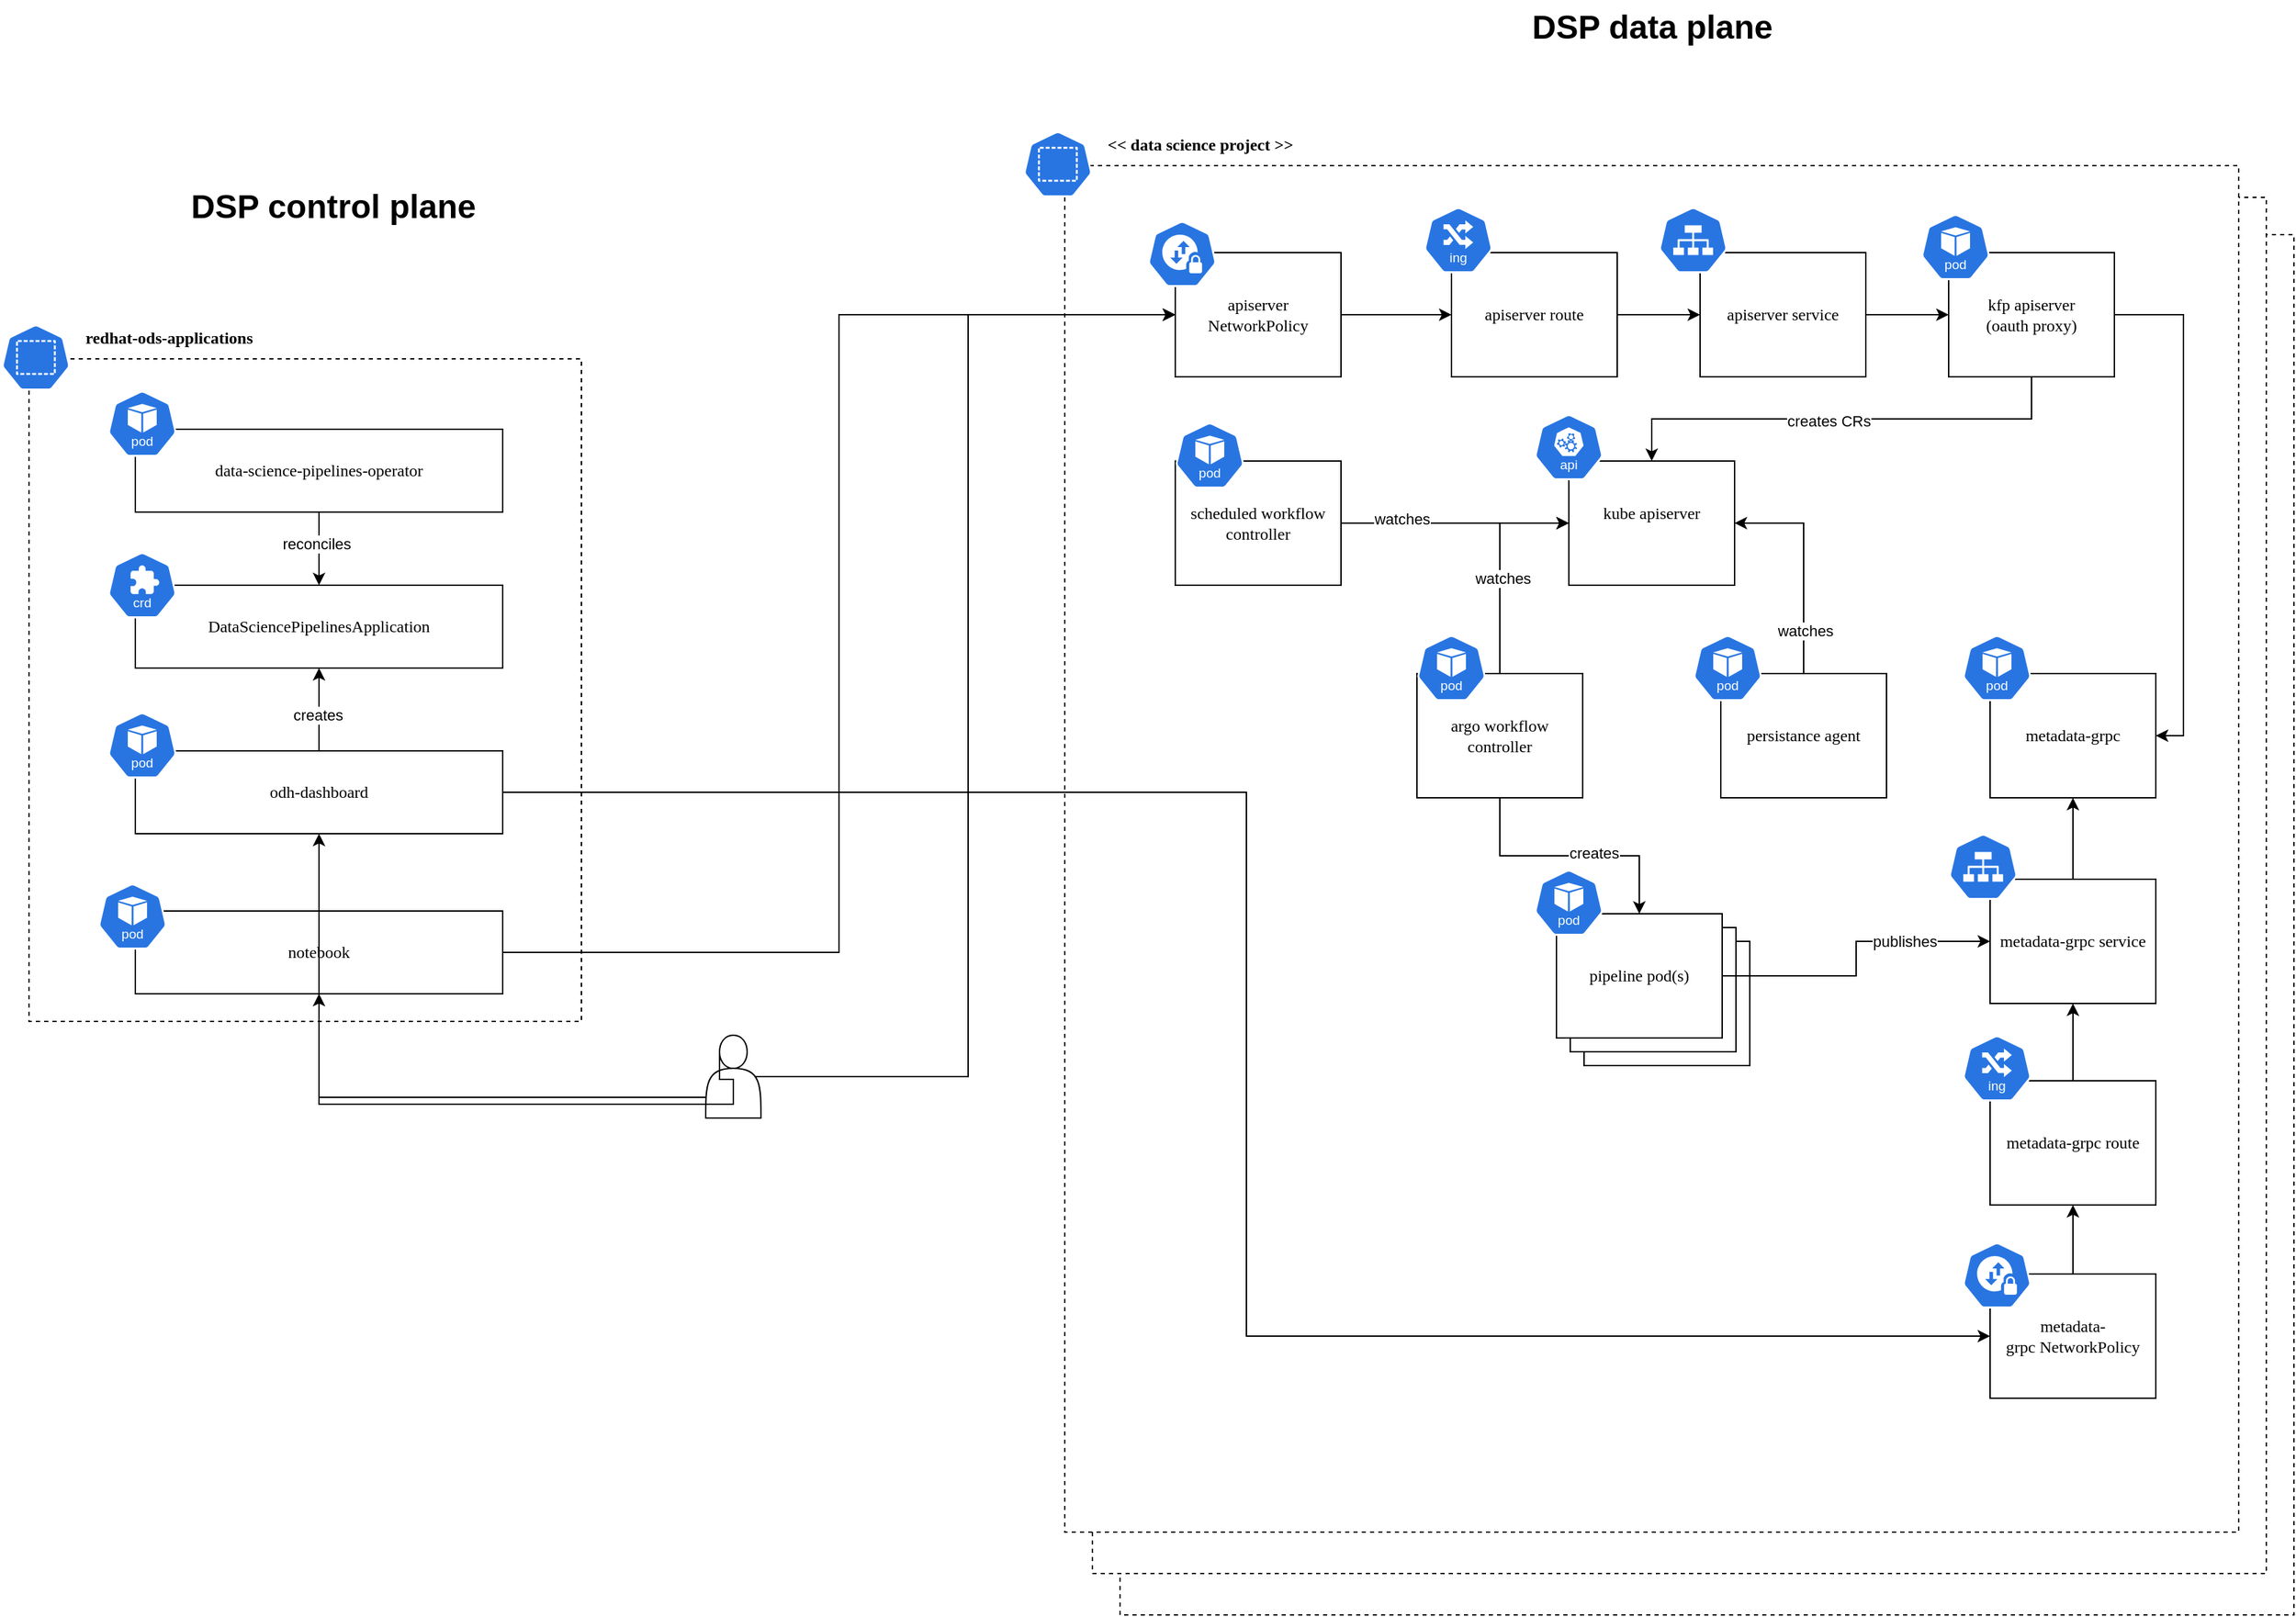 <mxfile version="24.1.0" type="device">
  <diagram name="Page-1" id="KlBYXAm3qs00aUSOPWm3">
    <mxGraphModel dx="3718" dy="1676" grid="1" gridSize="10" guides="1" tooltips="1" connect="1" arrows="0" fold="1" page="1" pageScale="1" pageWidth="850" pageHeight="1100" math="0" shadow="0">
      <root>
        <mxCell id="0" />
        <mxCell id="1" parent="0" />
        <mxCell id="Q_NvquECfaBA3BP7OeUw-50" value="" style="rounded=0;whiteSpace=wrap;html=1;dashed=1;align=left;fontFamily=Red Hat Text;" parent="1" vertex="1">
          <mxGeometry x="60" y="240" width="850" height="1000" as="geometry" />
        </mxCell>
        <mxCell id="Q_NvquECfaBA3BP7OeUw-49" value="" style="rounded=0;whiteSpace=wrap;html=1;dashed=1;align=left;fontFamily=Red Hat Text;" parent="1" vertex="1">
          <mxGeometry x="40" y="213" width="850" height="997" as="geometry" />
        </mxCell>
        <mxCell id="Q_NvquECfaBA3BP7OeUw-1" value="" style="rounded=0;whiteSpace=wrap;html=1;dashed=1;align=left;fontFamily=Red Hat Text;" parent="1" vertex="1">
          <mxGeometry x="-730" y="330" width="400" height="480" as="geometry" />
        </mxCell>
        <mxCell id="Q_NvquECfaBA3BP7OeUw-2" value="redhat-ods-applications" style="text;html=1;align=left;verticalAlign=middle;whiteSpace=wrap;rounded=0;fontFamily=Red Hat Text;fontStyle=1" parent="1" vertex="1">
          <mxGeometry x="-691" y="300" width="180" height="30" as="geometry" />
        </mxCell>
        <mxCell id="Q_NvquECfaBA3BP7OeUw-16" value="" style="edgeStyle=orthogonalEdgeStyle;rounded=0;orthogonalLoop=1;jettySize=auto;html=1;" parent="1" source="Q_NvquECfaBA3BP7OeUw-4" target="Q_NvquECfaBA3BP7OeUw-13" edge="1">
          <mxGeometry relative="1" as="geometry" />
        </mxCell>
        <mxCell id="Q_NvquECfaBA3BP7OeUw-17" value="reconciles" style="edgeLabel;html=1;align=center;verticalAlign=middle;resizable=0;points=[];" parent="Q_NvquECfaBA3BP7OeUw-16" vertex="1" connectable="0">
          <mxGeometry x="-0.159" y="-2" relative="1" as="geometry">
            <mxPoint as="offset" />
          </mxGeometry>
        </mxCell>
        <mxCell id="Q_NvquECfaBA3BP7OeUw-4" value="data-science-pipelines-operator" style="rounded=0;whiteSpace=wrap;html=1;fontFamily=Red Hat Text;" parent="1" vertex="1">
          <mxGeometry x="-653" y="381" width="266" height="60" as="geometry" />
        </mxCell>
        <mxCell id="Q_NvquECfaBA3BP7OeUw-5" value="" style="aspect=fixed;sketch=0;html=1;dashed=0;whitespace=wrap;fillColor=#2875E2;strokeColor=#ffffff;points=[[0.005,0.63,0],[0.1,0.2,0],[0.9,0.2,0],[0.5,0,0],[0.995,0.63,0],[0.72,0.99,0],[0.5,1,0],[0.28,0.99,0]];shape=mxgraph.kubernetes.icon2;prIcon=pod;kubernetesLabel=1;fontFamily=Red Hat Text;" parent="1" vertex="1">
          <mxGeometry x="-673" y="353" width="50" height="48" as="geometry" />
        </mxCell>
        <mxCell id="Q_NvquECfaBA3BP7OeUw-6" value="" style="aspect=fixed;sketch=0;html=1;dashed=0;whitespace=wrap;fillColor=#2875E2;strokeColor=#ffffff;points=[[0.005,0.63,0],[0.1,0.2,0],[0.9,0.2,0],[0.5,0,0],[0.995,0.63,0],[0.72,0.99,0],[0.5,1,0],[0.28,0.99,0]];shape=mxgraph.kubernetes.icon2;prIcon=ns;fontFamily=Red Hat Text;" parent="1" vertex="1">
          <mxGeometry x="-750" y="305" width="50" height="48" as="geometry" />
        </mxCell>
        <mxCell id="Q_NvquECfaBA3BP7OeUw-13" value="DataSciencePipelinesApplication" style="rounded=0;whiteSpace=wrap;html=1;fontFamily=Red Hat Text;" parent="1" vertex="1">
          <mxGeometry x="-653" y="494" width="266" height="60" as="geometry" />
        </mxCell>
        <mxCell id="Q_NvquECfaBA3BP7OeUw-15" value="" style="aspect=fixed;sketch=0;html=1;dashed=0;whitespace=wrap;fillColor=#2875E2;strokeColor=#ffffff;points=[[0.005,0.63,0],[0.1,0.2,0],[0.9,0.2,0],[0.5,0,0],[0.995,0.63,0],[0.72,0.99,0],[0.5,1,0],[0.28,0.99,0]];shape=mxgraph.kubernetes.icon2;kubernetesLabel=1;prIcon=crd" parent="1" vertex="1">
          <mxGeometry x="-673" y="470" width="50" height="48" as="geometry" />
        </mxCell>
        <mxCell id="Q_NvquECfaBA3BP7OeUw-20" value="" style="edgeStyle=orthogonalEdgeStyle;rounded=0;orthogonalLoop=1;jettySize=auto;html=1;" parent="1" source="Q_NvquECfaBA3BP7OeUw-18" target="Q_NvquECfaBA3BP7OeUw-13" edge="1">
          <mxGeometry relative="1" as="geometry" />
        </mxCell>
        <mxCell id="Q_NvquECfaBA3BP7OeUw-21" value="creates" style="edgeLabel;html=1;align=center;verticalAlign=middle;resizable=0;points=[];" parent="Q_NvquECfaBA3BP7OeUw-20" vertex="1" connectable="0">
          <mxGeometry x="-0.11" y="1" relative="1" as="geometry">
            <mxPoint as="offset" />
          </mxGeometry>
        </mxCell>
        <mxCell id="Q_NvquECfaBA3BP7OeUw-18" value="odh-dashboard" style="rounded=0;whiteSpace=wrap;html=1;fontFamily=Red Hat Text;" parent="1" vertex="1">
          <mxGeometry x="-653" y="614" width="266" height="60" as="geometry" />
        </mxCell>
        <mxCell id="Q_NvquECfaBA3BP7OeUw-19" value="" style="aspect=fixed;sketch=0;html=1;dashed=0;whitespace=wrap;fillColor=#2875E2;strokeColor=#ffffff;points=[[0.005,0.63,0],[0.1,0.2,0],[0.9,0.2,0],[0.5,0,0],[0.995,0.63,0],[0.72,0.99,0],[0.5,1,0],[0.28,0.99,0]];shape=mxgraph.kubernetes.icon2;prIcon=pod;kubernetesLabel=1;fontFamily=Red Hat Text;" parent="1" vertex="1">
          <mxGeometry x="-673" y="586" width="50" height="48" as="geometry" />
        </mxCell>
        <mxCell id="Q_NvquECfaBA3BP7OeUw-22" value="DSP control plane" style="text;strokeColor=none;fillColor=none;html=1;fontSize=24;fontStyle=1;verticalAlign=middle;align=center;" parent="1" vertex="1">
          <mxGeometry x="-560" y="200" width="100" height="40" as="geometry" />
        </mxCell>
        <mxCell id="Q_NvquECfaBA3BP7OeUw-23" value="" style="rounded=0;whiteSpace=wrap;html=1;dashed=1;align=left;fontFamily=Red Hat Text;" parent="1" vertex="1">
          <mxGeometry x="20" y="190" width="850" height="990" as="geometry" />
        </mxCell>
        <mxCell id="Q_NvquECfaBA3BP7OeUw-57" style="edgeStyle=orthogonalEdgeStyle;rounded=0;orthogonalLoop=1;jettySize=auto;html=1;exitX=0.5;exitY=1;exitDx=0;exitDy=0;entryX=0.5;entryY=0;entryDx=0;entryDy=0;" parent="1" source="Q_NvquECfaBA3BP7OeUw-24" target="Q_NvquECfaBA3BP7OeUw-55" edge="1">
          <mxGeometry relative="1" as="geometry" />
        </mxCell>
        <mxCell id="s4e2oOpzXgxO0QDyMeS1-13" value="creates CRs" style="edgeLabel;html=1;align=center;verticalAlign=middle;resizable=0;points=[];" vertex="1" connectable="0" parent="Q_NvquECfaBA3BP7OeUw-57">
          <mxGeometry x="0.056" y="1" relative="1" as="geometry">
            <mxPoint as="offset" />
          </mxGeometry>
        </mxCell>
        <mxCell id="s4e2oOpzXgxO0QDyMeS1-32" style="edgeStyle=orthogonalEdgeStyle;rounded=0;orthogonalLoop=1;jettySize=auto;html=1;exitX=1;exitY=0.5;exitDx=0;exitDy=0;entryX=1;entryY=0.5;entryDx=0;entryDy=0;" edge="1" parent="1" source="Q_NvquECfaBA3BP7OeUw-24" target="s4e2oOpzXgxO0QDyMeS1-14">
          <mxGeometry relative="1" as="geometry" />
        </mxCell>
        <mxCell id="Q_NvquECfaBA3BP7OeUw-24" value="kfp apiserver&lt;div&gt;(oauth proxy)&lt;/div&gt;" style="rounded=0;whiteSpace=wrap;html=1;fontFamily=Red Hat Text;" parent="1" vertex="1">
          <mxGeometry x="660" y="253" width="120" height="90" as="geometry" />
        </mxCell>
        <mxCell id="Q_NvquECfaBA3BP7OeUw-25" value="" style="aspect=fixed;sketch=0;html=1;dashed=0;whitespace=wrap;fillColor=#2875E2;strokeColor=#ffffff;points=[[0.005,0.63,0],[0.1,0.2,0],[0.9,0.2,0],[0.5,0,0],[0.995,0.63,0],[0.72,0.99,0],[0.5,1,0],[0.28,0.99,0]];shape=mxgraph.kubernetes.icon2;prIcon=pod;kubernetesLabel=1;fontFamily=Red Hat Text;" parent="1" vertex="1">
          <mxGeometry x="640" y="225" width="50" height="48" as="geometry" />
        </mxCell>
        <mxCell id="Q_NvquECfaBA3BP7OeUw-37" style="edgeStyle=orthogonalEdgeStyle;rounded=0;orthogonalLoop=1;jettySize=auto;html=1;exitX=1;exitY=0.5;exitDx=0;exitDy=0;entryX=0;entryY=0.5;entryDx=0;entryDy=0;" parent="1" source="Q_NvquECfaBA3BP7OeUw-26" target="Q_NvquECfaBA3BP7OeUw-30" edge="1">
          <mxGeometry relative="1" as="geometry" />
        </mxCell>
        <mxCell id="Q_NvquECfaBA3BP7OeUw-26" value="apiserver NetworkPolicy" style="rounded=0;whiteSpace=wrap;html=1;fontFamily=Red Hat Text;" parent="1" vertex="1">
          <mxGeometry x="100" y="253" width="120" height="90" as="geometry" />
        </mxCell>
        <mxCell id="Q_NvquECfaBA3BP7OeUw-28" value="" style="aspect=fixed;sketch=0;html=1;dashed=0;whitespace=wrap;fillColor=#2875E2;strokeColor=#ffffff;points=[[0.005,0.63,0],[0.1,0.2,0],[0.9,0.2,0],[0.5,0,0],[0.995,0.63,0],[0.72,0.99,0],[0.5,1,0],[0.28,0.99,0]];shape=mxgraph.kubernetes.icon2;prIcon=netpol" parent="1" vertex="1">
          <mxGeometry x="80" y="230" width="50" height="48" as="geometry" />
        </mxCell>
        <mxCell id="Q_NvquECfaBA3BP7OeUw-53" style="edgeStyle=orthogonalEdgeStyle;rounded=0;orthogonalLoop=1;jettySize=auto;html=1;" parent="1" source="Q_NvquECfaBA3BP7OeUw-30" target="Q_NvquECfaBA3BP7OeUw-51" edge="1">
          <mxGeometry relative="1" as="geometry" />
        </mxCell>
        <mxCell id="Q_NvquECfaBA3BP7OeUw-30" value="apiserver route" style="rounded=0;whiteSpace=wrap;html=1;fontFamily=Red Hat Text;" parent="1" vertex="1">
          <mxGeometry x="300" y="253" width="120" height="90" as="geometry" />
        </mxCell>
        <mxCell id="Q_NvquECfaBA3BP7OeUw-31" value="" style="aspect=fixed;sketch=0;html=1;dashed=0;whitespace=wrap;fillColor=#2875E2;strokeColor=#ffffff;points=[[0.005,0.63,0],[0.1,0.2,0],[0.9,0.2,0],[0.5,0,0],[0.995,0.63,0],[0.72,0.99,0],[0.5,1,0],[0.28,0.99,0]];shape=mxgraph.kubernetes.icon2;kubernetesLabel=1;prIcon=ing" parent="1" vertex="1">
          <mxGeometry x="280" y="220" width="50" height="48" as="geometry" />
        </mxCell>
        <mxCell id="s4e2oOpzXgxO0QDyMeS1-6" style="edgeStyle=orthogonalEdgeStyle;rounded=0;orthogonalLoop=1;jettySize=auto;html=1;exitX=0.9;exitY=0.5;exitDx=0;exitDy=0;exitPerimeter=0;entryX=0;entryY=0.5;entryDx=0;entryDy=0;" edge="1" parent="1" source="Q_NvquECfaBA3BP7OeUw-32" target="Q_NvquECfaBA3BP7OeUw-26">
          <mxGeometry relative="1" as="geometry" />
        </mxCell>
        <mxCell id="s4e2oOpzXgxO0QDyMeS1-7" style="edgeStyle=orthogonalEdgeStyle;rounded=0;orthogonalLoop=1;jettySize=auto;html=1;exitX=0;exitY=0.75;exitDx=0;exitDy=0;" edge="1" parent="1" source="Q_NvquECfaBA3BP7OeUw-32" target="s4e2oOpzXgxO0QDyMeS1-1">
          <mxGeometry relative="1" as="geometry" />
        </mxCell>
        <mxCell id="Q_NvquECfaBA3BP7OeUw-32" value="" style="shape=actor;whiteSpace=wrap;html=1;" parent="1" vertex="1">
          <mxGeometry x="-240" y="820" width="40" height="60" as="geometry" />
        </mxCell>
        <mxCell id="Q_NvquECfaBA3BP7OeUw-38" value="&amp;lt;&amp;lt; data science project &amp;gt;&amp;gt;" style="text;html=1;align=left;verticalAlign=middle;whiteSpace=wrap;rounded=0;fontFamily=Red Hat Text;fontStyle=1" parent="1" vertex="1">
          <mxGeometry x="49" y="160" width="180" height="30" as="geometry" />
        </mxCell>
        <mxCell id="Q_NvquECfaBA3BP7OeUw-39" value="" style="aspect=fixed;sketch=0;html=1;dashed=0;whitespace=wrap;fillColor=#2875E2;strokeColor=#ffffff;points=[[0.005,0.63,0],[0.1,0.2,0],[0.9,0.2,0],[0.5,0,0],[0.995,0.63,0],[0.72,0.99,0],[0.5,1,0],[0.28,0.99,0]];shape=mxgraph.kubernetes.icon2;prIcon=ns;fontFamily=Red Hat Text;" parent="1" vertex="1">
          <mxGeometry x="-10" y="165" width="50" height="48" as="geometry" />
        </mxCell>
        <mxCell id="Q_NvquECfaBA3BP7OeUw-58" style="edgeStyle=orthogonalEdgeStyle;rounded=0;orthogonalLoop=1;jettySize=auto;html=1;entryX=0;entryY=0.5;entryDx=0;entryDy=0;endArrow=classic;endFill=1;" parent="1" source="Q_NvquECfaBA3BP7OeUw-42" target="Q_NvquECfaBA3BP7OeUw-55" edge="1">
          <mxGeometry relative="1" as="geometry" />
        </mxCell>
        <mxCell id="s4e2oOpzXgxO0QDyMeS1-12" value="watches" style="edgeLabel;html=1;align=center;verticalAlign=middle;resizable=0;points=[];" vertex="1" connectable="0" parent="Q_NvquECfaBA3BP7OeUw-58">
          <mxGeometry x="-0.135" y="-2" relative="1" as="geometry">
            <mxPoint as="offset" />
          </mxGeometry>
        </mxCell>
        <mxCell id="s4e2oOpzXgxO0QDyMeS1-37" style="edgeStyle=orthogonalEdgeStyle;rounded=0;orthogonalLoop=1;jettySize=auto;html=1;exitX=0.5;exitY=1;exitDx=0;exitDy=0;" edge="1" parent="1" source="Q_NvquECfaBA3BP7OeUw-42" target="s4e2oOpzXgxO0QDyMeS1-28">
          <mxGeometry relative="1" as="geometry" />
        </mxCell>
        <mxCell id="s4e2oOpzXgxO0QDyMeS1-38" value="creates" style="edgeLabel;html=1;align=center;verticalAlign=middle;resizable=0;points=[];" vertex="1" connectable="0" parent="s4e2oOpzXgxO0QDyMeS1-37">
          <mxGeometry x="0.202" y="2" relative="1" as="geometry">
            <mxPoint x="-1" as="offset" />
          </mxGeometry>
        </mxCell>
        <mxCell id="Q_NvquECfaBA3BP7OeUw-42" value="argo workflow controller" style="rounded=0;whiteSpace=wrap;html=1;fontFamily=Red Hat Text;" parent="1" vertex="1">
          <mxGeometry x="275" y="558" width="120" height="90" as="geometry" />
        </mxCell>
        <mxCell id="Q_NvquECfaBA3BP7OeUw-43" value="" style="aspect=fixed;sketch=0;html=1;dashed=0;whitespace=wrap;fillColor=#2875E2;strokeColor=#ffffff;points=[[0.005,0.63,0],[0.1,0.2,0],[0.9,0.2,0],[0.5,0,0],[0.995,0.63,0],[0.72,0.99,0],[0.5,1,0],[0.28,0.99,0]];shape=mxgraph.kubernetes.icon2;prIcon=pod;kubernetesLabel=1;fontFamily=Red Hat Text;" parent="1" vertex="1">
          <mxGeometry x="275" y="530" width="50" height="48" as="geometry" />
        </mxCell>
        <mxCell id="s4e2oOpzXgxO0QDyMeS1-10" style="edgeStyle=orthogonalEdgeStyle;rounded=0;orthogonalLoop=1;jettySize=auto;html=1;exitX=0.5;exitY=0;exitDx=0;exitDy=0;entryX=1;entryY=0.5;entryDx=0;entryDy=0;" edge="1" parent="1" source="Q_NvquECfaBA3BP7OeUw-45" target="Q_NvquECfaBA3BP7OeUw-55">
          <mxGeometry relative="1" as="geometry" />
        </mxCell>
        <mxCell id="s4e2oOpzXgxO0QDyMeS1-11" value="watches" style="edgeLabel;html=1;align=center;verticalAlign=middle;resizable=0;points=[];" vertex="1" connectable="0" parent="s4e2oOpzXgxO0QDyMeS1-10">
          <mxGeometry x="-0.603" y="-1" relative="1" as="geometry">
            <mxPoint as="offset" />
          </mxGeometry>
        </mxCell>
        <mxCell id="Q_NvquECfaBA3BP7OeUw-45" value="persistance agent" style="rounded=0;whiteSpace=wrap;html=1;fontFamily=Red Hat Text;" parent="1" vertex="1">
          <mxGeometry x="495" y="558" width="120" height="90" as="geometry" />
        </mxCell>
        <mxCell id="Q_NvquECfaBA3BP7OeUw-46" value="" style="aspect=fixed;sketch=0;html=1;dashed=0;whitespace=wrap;fillColor=#2875E2;strokeColor=#ffffff;points=[[0.005,0.63,0],[0.1,0.2,0],[0.9,0.2,0],[0.5,0,0],[0.995,0.63,0],[0.72,0.99,0],[0.5,1,0],[0.28,0.99,0]];shape=mxgraph.kubernetes.icon2;prIcon=pod;kubernetesLabel=1;fontFamily=Red Hat Text;" parent="1" vertex="1">
          <mxGeometry x="475" y="530" width="50" height="48" as="geometry" />
        </mxCell>
        <mxCell id="Q_NvquECfaBA3BP7OeUw-48" value="DSP data plane" style="text;strokeColor=none;fillColor=none;html=1;fontSize=24;fontStyle=1;verticalAlign=middle;align=center;" parent="1" vertex="1">
          <mxGeometry x="395" y="70" width="100" height="40" as="geometry" />
        </mxCell>
        <mxCell id="Q_NvquECfaBA3BP7OeUw-54" style="edgeStyle=orthogonalEdgeStyle;rounded=0;orthogonalLoop=1;jettySize=auto;html=1;entryX=0;entryY=0.5;entryDx=0;entryDy=0;" parent="1" source="Q_NvquECfaBA3BP7OeUw-51" target="Q_NvquECfaBA3BP7OeUw-24" edge="1">
          <mxGeometry relative="1" as="geometry" />
        </mxCell>
        <mxCell id="Q_NvquECfaBA3BP7OeUw-51" value="apiserver service" style="rounded=0;whiteSpace=wrap;html=1;fontFamily=Red Hat Text;" parent="1" vertex="1">
          <mxGeometry x="480" y="253" width="120" height="90" as="geometry" />
        </mxCell>
        <mxCell id="Q_NvquECfaBA3BP7OeUw-52" value="" style="aspect=fixed;sketch=0;html=1;dashed=0;whitespace=wrap;fillColor=#2875E2;strokeColor=#ffffff;points=[[0.005,0.63,0],[0.1,0.2,0],[0.9,0.2,0],[0.5,0,0],[0.995,0.63,0],[0.72,0.99,0],[0.5,1,0],[0.28,0.99,0]];shape=mxgraph.kubernetes.icon2;prIcon=svc" parent="1" vertex="1">
          <mxGeometry x="450" y="220" width="50" height="48" as="geometry" />
        </mxCell>
        <mxCell id="Q_NvquECfaBA3BP7OeUw-55" value="kube apiserver&lt;div&gt;&lt;br&gt;&lt;/div&gt;" style="rounded=0;whiteSpace=wrap;html=1;fontFamily=Red Hat Text;" parent="1" vertex="1">
          <mxGeometry x="385" y="404" width="120" height="90" as="geometry" />
        </mxCell>
        <mxCell id="Q_NvquECfaBA3BP7OeUw-56" value="" style="aspect=fixed;sketch=0;html=1;dashed=0;whitespace=wrap;fillColor=#2875E2;strokeColor=#ffffff;points=[[0.005,0.63,0],[0.1,0.2,0],[0.9,0.2,0],[0.5,0,0],[0.995,0.63,0],[0.72,0.99,0],[0.5,1,0],[0.28,0.99,0]];shape=mxgraph.kubernetes.icon2;kubernetesLabel=1;prIcon=api" parent="1" vertex="1">
          <mxGeometry x="360" y="370" width="50" height="48" as="geometry" />
        </mxCell>
        <mxCell id="s4e2oOpzXgxO0QDyMeS1-5" style="edgeStyle=orthogonalEdgeStyle;rounded=0;orthogonalLoop=1;jettySize=auto;html=1;exitX=1;exitY=0.5;exitDx=0;exitDy=0;entryX=0;entryY=0.5;entryDx=0;entryDy=0;" edge="1" parent="1" source="s4e2oOpzXgxO0QDyMeS1-1" target="Q_NvquECfaBA3BP7OeUw-26">
          <mxGeometry relative="1" as="geometry" />
        </mxCell>
        <mxCell id="s4e2oOpzXgxO0QDyMeS1-1" value="notebook" style="rounded=0;whiteSpace=wrap;html=1;fontFamily=Red Hat Text;" vertex="1" parent="1">
          <mxGeometry x="-653" y="730" width="266" height="60" as="geometry" />
        </mxCell>
        <mxCell id="s4e2oOpzXgxO0QDyMeS1-2" value="" style="aspect=fixed;sketch=0;html=1;dashed=0;whitespace=wrap;fillColor=#2875E2;strokeColor=#ffffff;points=[[0.005,0.63,0],[0.1,0.2,0],[0.9,0.2,0],[0.5,0,0],[0.995,0.63,0],[0.72,0.99,0],[0.5,1,0],[0.28,0.99,0]];shape=mxgraph.kubernetes.icon2;prIcon=pod;kubernetesLabel=1;fontFamily=Red Hat Text;" vertex="1" parent="1">
          <mxGeometry x="-680" y="710" width="50" height="48" as="geometry" />
        </mxCell>
        <mxCell id="s4e2oOpzXgxO0QDyMeS1-4" style="edgeStyle=orthogonalEdgeStyle;rounded=0;orthogonalLoop=1;jettySize=auto;html=1;exitX=1;exitY=0.5;exitDx=0;exitDy=0;entryX=0;entryY=0.5;entryDx=0;entryDy=0;" edge="1" parent="1" source="Q_NvquECfaBA3BP7OeUw-18" target="Q_NvquECfaBA3BP7OeUw-26">
          <mxGeometry relative="1" as="geometry" />
        </mxCell>
        <mxCell id="s4e2oOpzXgxO0QDyMeS1-9" style="edgeStyle=orthogonalEdgeStyle;rounded=0;orthogonalLoop=1;jettySize=auto;html=1;exitX=0.25;exitY=0.2;exitDx=0;exitDy=0;exitPerimeter=0;" edge="1" parent="1" source="Q_NvquECfaBA3BP7OeUw-32" target="Q_NvquECfaBA3BP7OeUw-18">
          <mxGeometry relative="1" as="geometry">
            <Array as="points">
              <mxPoint x="-220" y="852" />
              <mxPoint x="-220" y="870" />
              <mxPoint x="-520" y="870" />
            </Array>
          </mxGeometry>
        </mxCell>
        <mxCell id="s4e2oOpzXgxO0QDyMeS1-14" value="metadata-grpc" style="rounded=0;whiteSpace=wrap;html=1;fontFamily=Red Hat Text;" vertex="1" parent="1">
          <mxGeometry x="690" y="558" width="120" height="90" as="geometry" />
        </mxCell>
        <mxCell id="s4e2oOpzXgxO0QDyMeS1-18" style="edgeStyle=orthogonalEdgeStyle;rounded=0;orthogonalLoop=1;jettySize=auto;html=1;exitX=1;exitY=0.5;exitDx=0;exitDy=0;entryX=0;entryY=0.5;entryDx=0;entryDy=0;" edge="1" parent="1" source="s4e2oOpzXgxO0QDyMeS1-15" target="Q_NvquECfaBA3BP7OeUw-55">
          <mxGeometry relative="1" as="geometry" />
        </mxCell>
        <mxCell id="s4e2oOpzXgxO0QDyMeS1-19" value="watches" style="edgeLabel;html=1;align=center;verticalAlign=middle;resizable=0;points=[];" vertex="1" connectable="0" parent="s4e2oOpzXgxO0QDyMeS1-18">
          <mxGeometry x="-0.468" y="3" relative="1" as="geometry">
            <mxPoint as="offset" />
          </mxGeometry>
        </mxCell>
        <mxCell id="s4e2oOpzXgxO0QDyMeS1-15" value="scheduled workflow controller" style="rounded=0;whiteSpace=wrap;html=1;fontFamily=Red Hat Text;" vertex="1" parent="1">
          <mxGeometry x="100" y="404" width="120" height="90" as="geometry" />
        </mxCell>
        <mxCell id="s4e2oOpzXgxO0QDyMeS1-16" value="" style="aspect=fixed;sketch=0;html=1;dashed=0;whitespace=wrap;fillColor=#2875E2;strokeColor=#ffffff;points=[[0.005,0.63,0],[0.1,0.2,0],[0.9,0.2,0],[0.5,0,0],[0.995,0.63,0],[0.72,0.99,0],[0.5,1,0],[0.28,0.99,0]];shape=mxgraph.kubernetes.icon2;prIcon=pod;kubernetesLabel=1;fontFamily=Red Hat Text;" vertex="1" parent="1">
          <mxGeometry x="100" y="376" width="50" height="48" as="geometry" />
        </mxCell>
        <mxCell id="s4e2oOpzXgxO0QDyMeS1-20" value="" style="aspect=fixed;sketch=0;html=1;dashed=0;whitespace=wrap;fillColor=#2875E2;strokeColor=#ffffff;points=[[0.005,0.63,0],[0.1,0.2,0],[0.9,0.2,0],[0.5,0,0],[0.995,0.63,0],[0.72,0.99,0],[0.5,1,0],[0.28,0.99,0]];shape=mxgraph.kubernetes.icon2;prIcon=pod;kubernetesLabel=1;fontFamily=Red Hat Text;" vertex="1" parent="1">
          <mxGeometry x="670" y="530" width="50" height="48" as="geometry" />
        </mxCell>
        <mxCell id="s4e2oOpzXgxO0QDyMeS1-31" style="edgeStyle=orthogonalEdgeStyle;rounded=0;orthogonalLoop=1;jettySize=auto;html=1;exitX=0.5;exitY=0;exitDx=0;exitDy=0;entryX=0.5;entryY=1;entryDx=0;entryDy=0;" edge="1" parent="1" source="s4e2oOpzXgxO0QDyMeS1-21" target="s4e2oOpzXgxO0QDyMeS1-14">
          <mxGeometry relative="1" as="geometry" />
        </mxCell>
        <mxCell id="s4e2oOpzXgxO0QDyMeS1-21" value="metadata-grpc&amp;nbsp;service" style="rounded=0;whiteSpace=wrap;html=1;fontFamily=Red Hat Text;" vertex="1" parent="1">
          <mxGeometry x="690" y="707" width="120" height="90" as="geometry" />
        </mxCell>
        <mxCell id="s4e2oOpzXgxO0QDyMeS1-22" value="" style="aspect=fixed;sketch=0;html=1;dashed=0;whitespace=wrap;fillColor=#2875E2;strokeColor=#ffffff;points=[[0.005,0.63,0],[0.1,0.2,0],[0.9,0.2,0],[0.5,0,0],[0.995,0.63,0],[0.72,0.99,0],[0.5,1,0],[0.28,0.99,0]];shape=mxgraph.kubernetes.icon2;prIcon=svc" vertex="1" parent="1">
          <mxGeometry x="660" y="674" width="50" height="48" as="geometry" />
        </mxCell>
        <mxCell id="s4e2oOpzXgxO0QDyMeS1-30" style="edgeStyle=orthogonalEdgeStyle;rounded=0;orthogonalLoop=1;jettySize=auto;html=1;exitX=0.5;exitY=0;exitDx=0;exitDy=0;entryX=0.5;entryY=1;entryDx=0;entryDy=0;" edge="1" parent="1" source="s4e2oOpzXgxO0QDyMeS1-23" target="s4e2oOpzXgxO0QDyMeS1-21">
          <mxGeometry relative="1" as="geometry" />
        </mxCell>
        <mxCell id="s4e2oOpzXgxO0QDyMeS1-23" value="metadata-grpc&amp;nbsp;route" style="rounded=0;whiteSpace=wrap;html=1;fontFamily=Red Hat Text;" vertex="1" parent="1">
          <mxGeometry x="690" y="853" width="120" height="90" as="geometry" />
        </mxCell>
        <mxCell id="s4e2oOpzXgxO0QDyMeS1-24" value="" style="aspect=fixed;sketch=0;html=1;dashed=0;whitespace=wrap;fillColor=#2875E2;strokeColor=#ffffff;points=[[0.005,0.63,0],[0.1,0.2,0],[0.9,0.2,0],[0.5,0,0],[0.995,0.63,0],[0.72,0.99,0],[0.5,1,0],[0.28,0.99,0]];shape=mxgraph.kubernetes.icon2;kubernetesLabel=1;prIcon=ing" vertex="1" parent="1">
          <mxGeometry x="670" y="820" width="50" height="48" as="geometry" />
        </mxCell>
        <mxCell id="s4e2oOpzXgxO0QDyMeS1-25" value="pipeline pod(s)" style="rounded=0;whiteSpace=wrap;html=1;fontFamily=Red Hat Text;" vertex="1" parent="1">
          <mxGeometry x="396" y="752" width="120" height="90" as="geometry" />
        </mxCell>
        <mxCell id="s4e2oOpzXgxO0QDyMeS1-27" value="pipeline pod(s)" style="rounded=0;whiteSpace=wrap;html=1;fontFamily=Red Hat Text;" vertex="1" parent="1">
          <mxGeometry x="386" y="742" width="120" height="90" as="geometry" />
        </mxCell>
        <mxCell id="s4e2oOpzXgxO0QDyMeS1-43" style="edgeStyle=orthogonalEdgeStyle;rounded=0;orthogonalLoop=1;jettySize=auto;html=1;exitX=1;exitY=0.5;exitDx=0;exitDy=0;entryX=0;entryY=0.5;entryDx=0;entryDy=0;" edge="1" parent="1" source="s4e2oOpzXgxO0QDyMeS1-28" target="s4e2oOpzXgxO0QDyMeS1-21">
          <mxGeometry relative="1" as="geometry" />
        </mxCell>
        <mxCell id="s4e2oOpzXgxO0QDyMeS1-44" value="publishes" style="edgeLabel;html=1;align=center;verticalAlign=middle;resizable=0;points=[];" vertex="1" connectable="0" parent="s4e2oOpzXgxO0QDyMeS1-43">
          <mxGeometry x="0.435" relative="1" as="geometry">
            <mxPoint as="offset" />
          </mxGeometry>
        </mxCell>
        <mxCell id="s4e2oOpzXgxO0QDyMeS1-28" value="pipeline pod(s)" style="rounded=0;whiteSpace=wrap;html=1;fontFamily=Red Hat Text;" vertex="1" parent="1">
          <mxGeometry x="376" y="732" width="120" height="90" as="geometry" />
        </mxCell>
        <mxCell id="s4e2oOpzXgxO0QDyMeS1-26" value="" style="aspect=fixed;sketch=0;html=1;dashed=0;whitespace=wrap;fillColor=#2875E2;strokeColor=#ffffff;points=[[0.005,0.63,0],[0.1,0.2,0],[0.9,0.2,0],[0.5,0,0],[0.995,0.63,0],[0.72,0.99,0],[0.5,1,0],[0.28,0.99,0]];shape=mxgraph.kubernetes.icon2;prIcon=pod;kubernetesLabel=1;fontFamily=Red Hat Text;" vertex="1" parent="1">
          <mxGeometry x="360" y="700" width="50" height="48" as="geometry" />
        </mxCell>
        <mxCell id="s4e2oOpzXgxO0QDyMeS1-41" style="edgeStyle=orthogonalEdgeStyle;rounded=0;orthogonalLoop=1;jettySize=auto;html=1;exitX=0.5;exitY=0;exitDx=0;exitDy=0;entryX=0.5;entryY=1;entryDx=0;entryDy=0;" edge="1" parent="1" source="s4e2oOpzXgxO0QDyMeS1-39" target="s4e2oOpzXgxO0QDyMeS1-23">
          <mxGeometry relative="1" as="geometry" />
        </mxCell>
        <mxCell id="s4e2oOpzXgxO0QDyMeS1-39" value="metadata-grpc&amp;nbsp;NetworkPolicy" style="rounded=0;whiteSpace=wrap;html=1;fontFamily=Red Hat Text;" vertex="1" parent="1">
          <mxGeometry x="690" y="993" width="120" height="90" as="geometry" />
        </mxCell>
        <mxCell id="s4e2oOpzXgxO0QDyMeS1-40" value="" style="aspect=fixed;sketch=0;html=1;dashed=0;whitespace=wrap;fillColor=#2875E2;strokeColor=#ffffff;points=[[0.005,0.63,0],[0.1,0.2,0],[0.9,0.2,0],[0.5,0,0],[0.995,0.63,0],[0.72,0.99,0],[0.5,1,0],[0.28,0.99,0]];shape=mxgraph.kubernetes.icon2;prIcon=netpol" vertex="1" parent="1">
          <mxGeometry x="670" y="970" width="50" height="48" as="geometry" />
        </mxCell>
        <mxCell id="s4e2oOpzXgxO0QDyMeS1-42" style="edgeStyle=orthogonalEdgeStyle;rounded=0;orthogonalLoop=1;jettySize=auto;html=1;exitX=1;exitY=0.5;exitDx=0;exitDy=0;entryX=0;entryY=0.5;entryDx=0;entryDy=0;" edge="1" parent="1" source="Q_NvquECfaBA3BP7OeUw-18" target="s4e2oOpzXgxO0QDyMeS1-39">
          <mxGeometry relative="1" as="geometry" />
        </mxCell>
      </root>
    </mxGraphModel>
  </diagram>
</mxfile>
